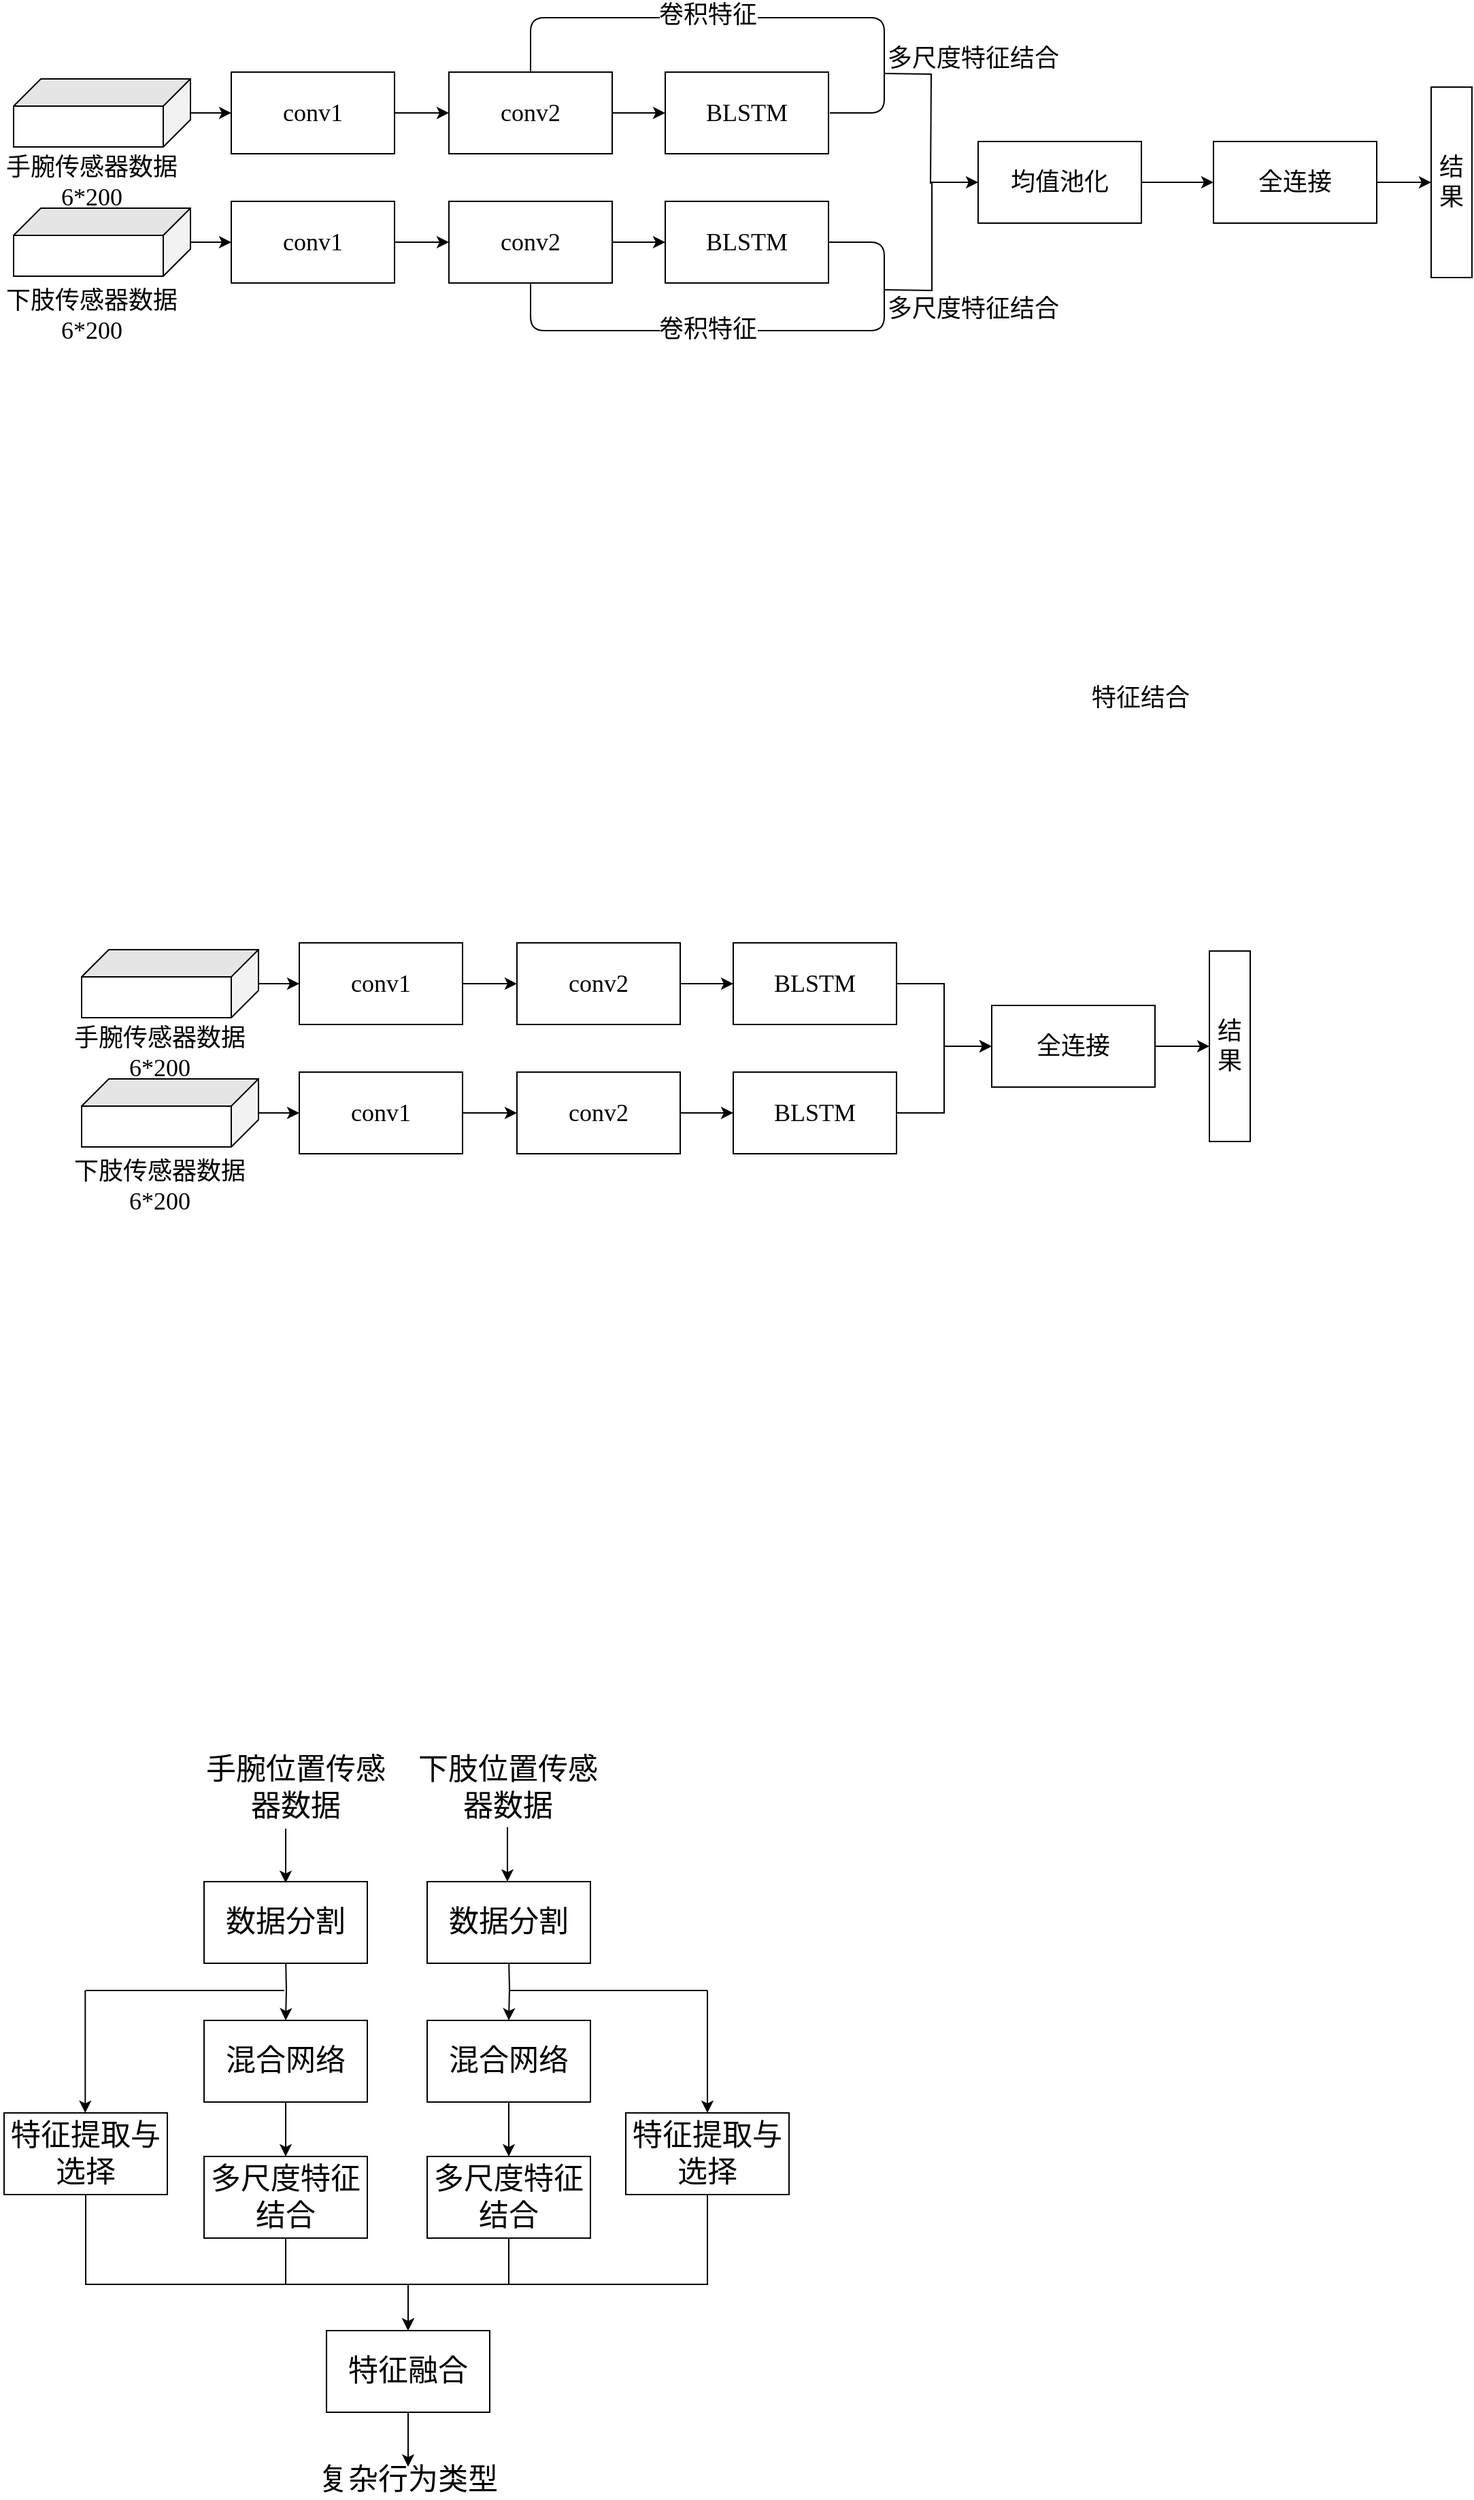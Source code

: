 <mxfile version="12.8.8" type="github">
  <diagram id="EvPxnbADvzkmD2MDQRhz" name="Page-1">
    <mxGraphModel dx="2150" dy="659" grid="1" gridSize="10" guides="1" tooltips="1" connect="1" arrows="1" fold="1" page="1" pageScale="1" pageWidth="827" pageHeight="1169" math="0" shadow="0">
      <root>
        <mxCell id="0" />
        <mxCell id="1" parent="0" />
        <mxCell id="ZajGLMz7-wL5BJP9ULkT-1" value="" style="edgeStyle=orthogonalEdgeStyle;rounded=0;orthogonalLoop=1;jettySize=auto;html=1;fontFamily=Times New Roman;fontSize=18;fontColor=#000000;" parent="1" source="ZajGLMz7-wL5BJP9ULkT-2" target="ZajGLMz7-wL5BJP9ULkT-4" edge="1">
          <mxGeometry relative="1" as="geometry" />
        </mxCell>
        <mxCell id="ZajGLMz7-wL5BJP9ULkT-2" value="&lt;font style=&quot;font-size: 18px;&quot;&gt;conv1&lt;/font&gt;" style="rounded=0;whiteSpace=wrap;html=1;fontFamily=Times New Roman;fontSize=18;fontColor=#000000;" parent="1" vertex="1">
          <mxGeometry x="150" y="200" width="120" height="60" as="geometry" />
        </mxCell>
        <mxCell id="ZajGLMz7-wL5BJP9ULkT-3" value="" style="edgeStyle=orthogonalEdgeStyle;rounded=0;orthogonalLoop=1;jettySize=auto;html=1;fontFamily=Times New Roman;fontSize=18;fontColor=#000000;" parent="1" source="ZajGLMz7-wL5BJP9ULkT-4" target="ZajGLMz7-wL5BJP9ULkT-6" edge="1">
          <mxGeometry relative="1" as="geometry" />
        </mxCell>
        <mxCell id="ZajGLMz7-wL5BJP9ULkT-4" value="&lt;font style=&quot;font-size: 18px;&quot;&gt;conv2&lt;/font&gt;" style="rounded=0;whiteSpace=wrap;html=1;fontFamily=Times New Roman;fontSize=18;fontColor=#000000;" parent="1" vertex="1">
          <mxGeometry x="310" y="200" width="120" height="60" as="geometry" />
        </mxCell>
        <mxCell id="jn1oiLaQo4bSt4MqMUwo-49" value="" style="edgeStyle=orthogonalEdgeStyle;rounded=0;orthogonalLoop=1;jettySize=auto;html=1;endArrow=none;endFill=0;fontFamily=Times New Roman;fontSize=18;fontColor=#000000;" edge="1" parent="1">
          <mxGeometry relative="1" as="geometry">
            <mxPoint x="630" y="201" as="sourcePoint" />
            <mxPoint x="664" y="282" as="targetPoint" />
          </mxGeometry>
        </mxCell>
        <mxCell id="ZajGLMz7-wL5BJP9ULkT-6" value="BLSTM" style="rounded=0;whiteSpace=wrap;html=1;fontFamily=Times New Roman;fontSize=18;fontColor=#000000;" parent="1" vertex="1">
          <mxGeometry x="469" y="200" width="120" height="60" as="geometry" />
        </mxCell>
        <mxCell id="jn1oiLaQo4bSt4MqMUwo-40" value="" style="edgeStyle=orthogonalEdgeStyle;rounded=0;orthogonalLoop=1;jettySize=auto;html=1;endArrow=classic;endFill=1;fontFamily=Times New Roman;fontSize=18;fontColor=#000000;" edge="1" parent="1" source="jn1oiLaQo4bSt4MqMUwo-36" target="ZajGLMz7-wL5BJP9ULkT-16">
          <mxGeometry relative="1" as="geometry" />
        </mxCell>
        <mxCell id="jn1oiLaQo4bSt4MqMUwo-36" value="均值池化" style="rounded=0;whiteSpace=wrap;html=1;fontFamily=Times New Roman;fontSize=18;fontColor=#000000;" vertex="1" parent="1">
          <mxGeometry x="699" y="251" width="120" height="60" as="geometry" />
        </mxCell>
        <mxCell id="ZajGLMz7-wL5BJP9ULkT-7" value="" style="edgeStyle=orthogonalEdgeStyle;rounded=0;orthogonalLoop=1;jettySize=auto;html=1;fontFamily=Times New Roman;fontSize=18;fontColor=#000000;" parent="1" source="ZajGLMz7-wL5BJP9ULkT-8" target="ZajGLMz7-wL5BJP9ULkT-2" edge="1">
          <mxGeometry relative="1" as="geometry" />
        </mxCell>
        <mxCell id="ZajGLMz7-wL5BJP9ULkT-8" value="" style="shape=cube;whiteSpace=wrap;html=1;boundedLbl=1;backgroundOutline=1;darkOpacity=0.05;darkOpacity2=0.1;direction=south;fontFamily=Times New Roman;fontSize=18;fontColor=#000000;" parent="1" vertex="1">
          <mxGeometry x="-10" y="205" width="130" height="50" as="geometry" />
        </mxCell>
        <mxCell id="ZajGLMz7-wL5BJP9ULkT-9" value="" style="edgeStyle=orthogonalEdgeStyle;rounded=0;orthogonalLoop=1;jettySize=auto;html=1;fontFamily=Times New Roman;fontSize=18;fontColor=#000000;" parent="1" source="ZajGLMz7-wL5BJP9ULkT-10" target="ZajGLMz7-wL5BJP9ULkT-12" edge="1">
          <mxGeometry relative="1" as="geometry" />
        </mxCell>
        <mxCell id="ZajGLMz7-wL5BJP9ULkT-10" value="&lt;font style=&quot;font-size: 18px;&quot;&gt;conv1&lt;/font&gt;" style="rounded=0;whiteSpace=wrap;html=1;fontFamily=Times New Roman;fontSize=18;fontColor=#000000;" parent="1" vertex="1">
          <mxGeometry x="150" y="295" width="120" height="60" as="geometry" />
        </mxCell>
        <mxCell id="ZajGLMz7-wL5BJP9ULkT-11" value="" style="edgeStyle=orthogonalEdgeStyle;rounded=0;orthogonalLoop=1;jettySize=auto;html=1;fontFamily=Times New Roman;fontSize=18;fontColor=#000000;" parent="1" source="ZajGLMz7-wL5BJP9ULkT-12" target="ZajGLMz7-wL5BJP9ULkT-14" edge="1">
          <mxGeometry relative="1" as="geometry" />
        </mxCell>
        <mxCell id="ZajGLMz7-wL5BJP9ULkT-12" value="&lt;font style=&quot;font-size: 18px;&quot;&gt;conv2&lt;/font&gt;" style="rounded=0;whiteSpace=wrap;html=1;fontFamily=Times New Roman;fontSize=18;fontColor=#000000;" parent="1" vertex="1">
          <mxGeometry x="310" y="295" width="120" height="60" as="geometry" />
        </mxCell>
        <mxCell id="jn1oiLaQo4bSt4MqMUwo-39" style="edgeStyle=orthogonalEdgeStyle;rounded=0;orthogonalLoop=1;jettySize=auto;html=1;entryX=0;entryY=0.5;entryDx=0;entryDy=0;endArrow=classic;endFill=1;fontFamily=Times New Roman;fontSize=18;fontColor=#000000;" edge="1" parent="1" target="jn1oiLaQo4bSt4MqMUwo-36">
          <mxGeometry relative="1" as="geometry">
            <mxPoint x="630" y="360" as="sourcePoint" />
          </mxGeometry>
        </mxCell>
        <mxCell id="ZajGLMz7-wL5BJP9ULkT-14" value="BLSTM" style="rounded=0;whiteSpace=wrap;html=1;fontFamily=Times New Roman;fontSize=18;fontColor=#000000;" parent="1" vertex="1">
          <mxGeometry x="469" y="295" width="120" height="60" as="geometry" />
        </mxCell>
        <mxCell id="ZajGLMz7-wL5BJP9ULkT-15" value="" style="edgeStyle=orthogonalEdgeStyle;rounded=0;orthogonalLoop=1;jettySize=auto;html=1;fontFamily=Times New Roman;fontSize=18;fontColor=#000000;" parent="1" source="ZajGLMz7-wL5BJP9ULkT-16" target="ZajGLMz7-wL5BJP9ULkT-17" edge="1">
          <mxGeometry relative="1" as="geometry" />
        </mxCell>
        <mxCell id="ZajGLMz7-wL5BJP9ULkT-16" value="全连接" style="rounded=0;whiteSpace=wrap;html=1;fontFamily=Times New Roman;fontSize=18;fontColor=#000000;" parent="1" vertex="1">
          <mxGeometry x="872" y="251" width="120" height="60" as="geometry" />
        </mxCell>
        <mxCell id="ZajGLMz7-wL5BJP9ULkT-17" value="结果" style="rounded=0;whiteSpace=wrap;html=1;fontFamily=Times New Roman;fontSize=18;fontColor=#000000;" parent="1" vertex="1">
          <mxGeometry x="1032" y="211" width="30" height="140" as="geometry" />
        </mxCell>
        <mxCell id="ZajGLMz7-wL5BJP9ULkT-18" value="" style="edgeStyle=orthogonalEdgeStyle;rounded=0;orthogonalLoop=1;jettySize=auto;html=1;fontFamily=Times New Roman;fontSize=18;fontColor=#000000;" parent="1" source="ZajGLMz7-wL5BJP9ULkT-19" target="ZajGLMz7-wL5BJP9ULkT-10" edge="1">
          <mxGeometry relative="1" as="geometry" />
        </mxCell>
        <mxCell id="ZajGLMz7-wL5BJP9ULkT-19" value="" style="shape=cube;whiteSpace=wrap;html=1;boundedLbl=1;backgroundOutline=1;darkOpacity=0.05;darkOpacity2=0.1;direction=south;fontFamily=Times New Roman;fontSize=18;fontColor=#000000;" parent="1" vertex="1">
          <mxGeometry x="-10" y="300" width="130" height="50" as="geometry" />
        </mxCell>
        <mxCell id="ZajGLMz7-wL5BJP9ULkT-20" value="手腕传感器数据6*200" style="text;html=1;strokeColor=none;fillColor=none;align=center;verticalAlign=middle;whiteSpace=wrap;rounded=0;fontFamily=Times New Roman;fontSize=18;fontColor=#000000;" parent="1" vertex="1">
          <mxGeometry x="-20" y="271" width="135" height="20" as="geometry" />
        </mxCell>
        <mxCell id="ZajGLMz7-wL5BJP9ULkT-21" value="下肢传感器数据6*200" style="text;html=1;strokeColor=none;fillColor=none;align=center;verticalAlign=middle;whiteSpace=wrap;rounded=0;fontFamily=Times New Roman;fontSize=18;fontColor=#000000;" parent="1" vertex="1">
          <mxGeometry x="-20" y="369" width="135" height="20" as="geometry" />
        </mxCell>
        <mxCell id="jn1oiLaQo4bSt4MqMUwo-6" value="" style="edgeStyle=orthogonalEdgeStyle;rounded=0;orthogonalLoop=1;jettySize=auto;html=1;fontFamily=Times New Roman;fontSize=18;" edge="1" parent="1" source="jn1oiLaQo4bSt4MqMUwo-7" target="jn1oiLaQo4bSt4MqMUwo-9">
          <mxGeometry relative="1" as="geometry" />
        </mxCell>
        <mxCell id="jn1oiLaQo4bSt4MqMUwo-7" value="&lt;font style=&quot;font-size: 18px;&quot;&gt;conv1&lt;/font&gt;" style="rounded=0;whiteSpace=wrap;html=1;fontFamily=Times New Roman;fontSize=18;" vertex="1" parent="1">
          <mxGeometry x="200" y="840" width="120" height="60" as="geometry" />
        </mxCell>
        <mxCell id="jn1oiLaQo4bSt4MqMUwo-8" value="" style="edgeStyle=orthogonalEdgeStyle;rounded=0;orthogonalLoop=1;jettySize=auto;html=1;fontFamily=Times New Roman;fontSize=18;" edge="1" parent="1" source="jn1oiLaQo4bSt4MqMUwo-9" target="jn1oiLaQo4bSt4MqMUwo-11">
          <mxGeometry relative="1" as="geometry" />
        </mxCell>
        <mxCell id="jn1oiLaQo4bSt4MqMUwo-9" value="&lt;font style=&quot;font-size: 18px;&quot;&gt;conv2&lt;/font&gt;" style="rounded=0;whiteSpace=wrap;html=1;fontFamily=Times New Roman;fontSize=18;" vertex="1" parent="1">
          <mxGeometry x="360" y="840" width="120" height="60" as="geometry" />
        </mxCell>
        <mxCell id="jn1oiLaQo4bSt4MqMUwo-10" value="" style="edgeStyle=orthogonalEdgeStyle;rounded=0;orthogonalLoop=1;jettySize=auto;html=1;fontFamily=Times New Roman;fontSize=18;" edge="1" parent="1" source="jn1oiLaQo4bSt4MqMUwo-11" target="jn1oiLaQo4bSt4MqMUwo-21">
          <mxGeometry relative="1" as="geometry" />
        </mxCell>
        <mxCell id="jn1oiLaQo4bSt4MqMUwo-11" value="BLSTM" style="rounded=0;whiteSpace=wrap;html=1;fontFamily=Times New Roman;fontSize=18;" vertex="1" parent="1">
          <mxGeometry x="519" y="840" width="120" height="60" as="geometry" />
        </mxCell>
        <mxCell id="jn1oiLaQo4bSt4MqMUwo-12" value="" style="edgeStyle=orthogonalEdgeStyle;rounded=0;orthogonalLoop=1;jettySize=auto;html=1;fontFamily=Times New Roman;fontSize=18;" edge="1" parent="1" source="jn1oiLaQo4bSt4MqMUwo-13" target="jn1oiLaQo4bSt4MqMUwo-7">
          <mxGeometry relative="1" as="geometry" />
        </mxCell>
        <mxCell id="jn1oiLaQo4bSt4MqMUwo-13" value="" style="shape=cube;whiteSpace=wrap;html=1;boundedLbl=1;backgroundOutline=1;darkOpacity=0.05;darkOpacity2=0.1;direction=south;fontFamily=Times New Roman;fontSize=18;" vertex="1" parent="1">
          <mxGeometry x="40" y="845" width="130" height="50" as="geometry" />
        </mxCell>
        <mxCell id="jn1oiLaQo4bSt4MqMUwo-14" value="" style="edgeStyle=orthogonalEdgeStyle;rounded=0;orthogonalLoop=1;jettySize=auto;html=1;fontFamily=Times New Roman;fontSize=18;" edge="1" parent="1" source="jn1oiLaQo4bSt4MqMUwo-15" target="jn1oiLaQo4bSt4MqMUwo-17">
          <mxGeometry relative="1" as="geometry" />
        </mxCell>
        <mxCell id="jn1oiLaQo4bSt4MqMUwo-15" value="&lt;font style=&quot;font-size: 18px;&quot;&gt;conv1&lt;/font&gt;" style="rounded=0;whiteSpace=wrap;html=1;fontFamily=Times New Roman;fontSize=18;" vertex="1" parent="1">
          <mxGeometry x="200" y="935" width="120" height="60" as="geometry" />
        </mxCell>
        <mxCell id="jn1oiLaQo4bSt4MqMUwo-16" value="" style="edgeStyle=orthogonalEdgeStyle;rounded=0;orthogonalLoop=1;jettySize=auto;html=1;fontFamily=Times New Roman;fontSize=18;" edge="1" parent="1" source="jn1oiLaQo4bSt4MqMUwo-17" target="jn1oiLaQo4bSt4MqMUwo-19">
          <mxGeometry relative="1" as="geometry" />
        </mxCell>
        <mxCell id="jn1oiLaQo4bSt4MqMUwo-17" value="&lt;font style=&quot;font-size: 18px;&quot;&gt;conv2&lt;/font&gt;" style="rounded=0;whiteSpace=wrap;html=1;fontFamily=Times New Roman;fontSize=18;" vertex="1" parent="1">
          <mxGeometry x="360" y="935" width="120" height="60" as="geometry" />
        </mxCell>
        <mxCell id="jn1oiLaQo4bSt4MqMUwo-18" value="" style="edgeStyle=orthogonalEdgeStyle;rounded=0;orthogonalLoop=1;jettySize=auto;html=1;fontFamily=Times New Roman;fontSize=18;" edge="1" parent="1" source="jn1oiLaQo4bSt4MqMUwo-19" target="jn1oiLaQo4bSt4MqMUwo-21">
          <mxGeometry relative="1" as="geometry" />
        </mxCell>
        <mxCell id="jn1oiLaQo4bSt4MqMUwo-19" value="BLSTM" style="rounded=0;whiteSpace=wrap;html=1;fontFamily=Times New Roman;fontSize=18;" vertex="1" parent="1">
          <mxGeometry x="519" y="935" width="120" height="60" as="geometry" />
        </mxCell>
        <mxCell id="jn1oiLaQo4bSt4MqMUwo-20" value="" style="edgeStyle=orthogonalEdgeStyle;rounded=0;orthogonalLoop=1;jettySize=auto;html=1;fontFamily=Times New Roman;fontSize=18;" edge="1" parent="1" source="jn1oiLaQo4bSt4MqMUwo-21" target="jn1oiLaQo4bSt4MqMUwo-22">
          <mxGeometry relative="1" as="geometry" />
        </mxCell>
        <mxCell id="jn1oiLaQo4bSt4MqMUwo-21" value="全连接" style="rounded=0;whiteSpace=wrap;html=1;fontFamily=Times New Roman;fontSize=18;" vertex="1" parent="1">
          <mxGeometry x="709" y="886" width="120" height="60" as="geometry" />
        </mxCell>
        <mxCell id="jn1oiLaQo4bSt4MqMUwo-22" value="结果" style="rounded=0;whiteSpace=wrap;html=1;fontFamily=Times New Roman;fontSize=18;" vertex="1" parent="1">
          <mxGeometry x="869" y="846" width="30" height="140" as="geometry" />
        </mxCell>
        <mxCell id="jn1oiLaQo4bSt4MqMUwo-23" value="" style="edgeStyle=orthogonalEdgeStyle;rounded=0;orthogonalLoop=1;jettySize=auto;html=1;fontFamily=Times New Roman;fontSize=18;" edge="1" parent="1" source="jn1oiLaQo4bSt4MqMUwo-24" target="jn1oiLaQo4bSt4MqMUwo-15">
          <mxGeometry relative="1" as="geometry" />
        </mxCell>
        <mxCell id="jn1oiLaQo4bSt4MqMUwo-24" value="" style="shape=cube;whiteSpace=wrap;html=1;boundedLbl=1;backgroundOutline=1;darkOpacity=0.05;darkOpacity2=0.1;direction=south;fontFamily=Times New Roman;fontSize=18;" vertex="1" parent="1">
          <mxGeometry x="40" y="940" width="130" height="50" as="geometry" />
        </mxCell>
        <mxCell id="jn1oiLaQo4bSt4MqMUwo-25" value="手腕传感器数据6*200" style="text;html=1;strokeColor=none;fillColor=none;align=center;verticalAlign=middle;whiteSpace=wrap;rounded=0;fontFamily=Times New Roman;fontSize=18;" vertex="1" parent="1">
          <mxGeometry x="30" y="911" width="135" height="20" as="geometry" />
        </mxCell>
        <mxCell id="jn1oiLaQo4bSt4MqMUwo-26" value="下肢传感器数据6*200" style="text;html=1;strokeColor=none;fillColor=none;align=center;verticalAlign=middle;whiteSpace=wrap;rounded=0;fontFamily=Times New Roman;fontSize=18;" vertex="1" parent="1">
          <mxGeometry x="30" y="1009" width="135" height="20" as="geometry" />
        </mxCell>
        <mxCell id="jn1oiLaQo4bSt4MqMUwo-33" value="特征结合" style="text;html=1;strokeColor=none;fillColor=none;align=center;verticalAlign=middle;whiteSpace=wrap;rounded=0;fontFamily=Times New Roman;fontSize=18;" vertex="1" parent="1">
          <mxGeometry x="768" y="650" width="101" height="20" as="geometry" />
        </mxCell>
        <mxCell id="jn1oiLaQo4bSt4MqMUwo-43" value="" style="endArrow=none;html=1;fontFamily=Times New Roman;fontSize=18;exitX=0.5;exitY=1;exitDx=0;exitDy=0;entryX=1;entryY=0.5;entryDx=0;entryDy=0;fontColor=#000000;" edge="1" parent="1" source="ZajGLMz7-wL5BJP9ULkT-12" target="ZajGLMz7-wL5BJP9ULkT-14">
          <mxGeometry width="50" height="50" relative="1" as="geometry">
            <mxPoint x="369" y="450" as="sourcePoint" />
            <mxPoint x="630" y="325" as="targetPoint" />
            <Array as="points">
              <mxPoint x="370" y="390" />
              <mxPoint x="630" y="390" />
              <mxPoint x="630" y="325" />
            </Array>
          </mxGeometry>
        </mxCell>
        <mxCell id="jn1oiLaQo4bSt4MqMUwo-51" value="卷积特征" style="text;html=1;align=center;verticalAlign=middle;resizable=0;points=[];labelBackgroundColor=#ffffff;fontSize=18;fontFamily=Times New Roman;fontColor=#000000;" vertex="1" connectable="0" parent="jn1oiLaQo4bSt4MqMUwo-43">
          <mxGeometry x="-0.381" y="-2" relative="1" as="geometry">
            <mxPoint x="40.86" y="-3" as="offset" />
          </mxGeometry>
        </mxCell>
        <mxCell id="jn1oiLaQo4bSt4MqMUwo-46" value="" style="endArrow=none;html=1;fontFamily=Times New Roman;fontSize=18;exitX=0.5;exitY=0;exitDx=0;exitDy=0;fontColor=#000000;" edge="1" parent="1" source="ZajGLMz7-wL5BJP9ULkT-4">
          <mxGeometry width="50" height="50" relative="1" as="geometry">
            <mxPoint x="390" y="120" as="sourcePoint" />
            <mxPoint x="590" y="230" as="targetPoint" />
            <Array as="points">
              <mxPoint x="370" y="160" />
              <mxPoint x="630" y="160" />
              <mxPoint x="630" y="230" />
            </Array>
          </mxGeometry>
        </mxCell>
        <mxCell id="jn1oiLaQo4bSt4MqMUwo-50" value="卷积特征" style="text;html=1;align=center;verticalAlign=middle;resizable=0;points=[];labelBackgroundColor=#ffffff;fontSize=18;fontFamily=Times New Roman;fontColor=#000000;" vertex="1" connectable="0" parent="jn1oiLaQo4bSt4MqMUwo-46">
          <mxGeometry x="-0.363" y="2" relative="1" as="geometry">
            <mxPoint x="39.66" as="offset" />
          </mxGeometry>
        </mxCell>
        <mxCell id="jn1oiLaQo4bSt4MqMUwo-52" value="多尺度特征结合" style="text;html=1;strokeColor=none;fillColor=none;align=center;verticalAlign=middle;whiteSpace=wrap;rounded=0;fontFamily=Times New Roman;fontSize=18;fontColor=#000000;" vertex="1" parent="1">
          <mxGeometry x="630" y="180" width="131" height="20" as="geometry" />
        </mxCell>
        <mxCell id="jn1oiLaQo4bSt4MqMUwo-53" value="多尺度特征结合" style="text;html=1;strokeColor=none;fillColor=none;align=center;verticalAlign=middle;whiteSpace=wrap;rounded=0;fontFamily=Times New Roman;fontSize=18;fontColor=#000000;" vertex="1" parent="1">
          <mxGeometry x="630" y="364" width="131" height="20" as="geometry" />
        </mxCell>
        <mxCell id="jn1oiLaQo4bSt4MqMUwo-83" value="" style="edgeStyle=orthogonalEdgeStyle;rounded=0;orthogonalLoop=1;jettySize=auto;html=1;endArrow=classic;endFill=1;fontFamily=Times New Roman;fontSize=22;fontColor=#000000;" edge="1" parent="1" source="jn1oiLaQo4bSt4MqMUwo-56" target="jn1oiLaQo4bSt4MqMUwo-59">
          <mxGeometry relative="1" as="geometry" />
        </mxCell>
        <mxCell id="jn1oiLaQo4bSt4MqMUwo-56" value="混合网络" style="rounded=0;whiteSpace=wrap;html=1;fontFamily=Times New Roman;fontSize=22;fontColor=#000000;" vertex="1" parent="1">
          <mxGeometry x="294" y="1632" width="120" height="60" as="geometry" />
        </mxCell>
        <mxCell id="jn1oiLaQo4bSt4MqMUwo-69" value="" style="edgeStyle=orthogonalEdgeStyle;rounded=0;orthogonalLoop=1;jettySize=auto;html=1;endArrow=classic;endFill=1;fontFamily=Times New Roman;fontSize=22;fontColor=#000000;" edge="1" parent="1" source="jn1oiLaQo4bSt4MqMUwo-59" target="jn1oiLaQo4bSt4MqMUwo-68">
          <mxGeometry relative="1" as="geometry" />
        </mxCell>
        <mxCell id="jn1oiLaQo4bSt4MqMUwo-59" value="多尺度特征结合" style="rounded=0;whiteSpace=wrap;html=1;fontFamily=Times New Roman;fontSize=22;fontColor=#000000;" vertex="1" parent="1">
          <mxGeometry x="294" y="1732" width="120" height="60" as="geometry" />
        </mxCell>
        <mxCell id="jn1oiLaQo4bSt4MqMUwo-110" value="" style="edgeStyle=orthogonalEdgeStyle;rounded=0;orthogonalLoop=1;jettySize=auto;html=1;endArrow=classic;endFill=1;fontFamily=Times New Roman;fontSize=22;fontColor=#000000;entryX=0.5;entryY=0;entryDx=0;entryDy=0;" edge="1" parent="1" source="jn1oiLaQo4bSt4MqMUwo-68" target="jn1oiLaQo4bSt4MqMUwo-72">
          <mxGeometry relative="1" as="geometry">
            <mxPoint x="280" y="1970" as="targetPoint" />
          </mxGeometry>
        </mxCell>
        <mxCell id="jn1oiLaQo4bSt4MqMUwo-68" value="特征融合" style="rounded=0;whiteSpace=wrap;html=1;fontFamily=Times New Roman;fontSize=22;fontColor=#000000;" vertex="1" parent="1">
          <mxGeometry x="220" y="1860" width="120" height="60" as="geometry" />
        </mxCell>
        <mxCell id="jn1oiLaQo4bSt4MqMUwo-74" value="" style="edgeStyle=orthogonalEdgeStyle;rounded=0;orthogonalLoop=1;jettySize=auto;html=1;endArrow=none;endFill=0;fontFamily=Times New Roman;fontSize=22;fontColor=#000000;exitX=0.5;exitY=1;exitDx=0;exitDy=0;" edge="1" parent="1" source="jn1oiLaQo4bSt4MqMUwo-64">
          <mxGeometry relative="1" as="geometry">
            <mxPoint x="494" y="1810" as="sourcePoint" />
            <mxPoint x="354" y="1826" as="targetPoint" />
            <Array as="points">
              <mxPoint x="500" y="1826" />
            </Array>
          </mxGeometry>
        </mxCell>
        <mxCell id="jn1oiLaQo4bSt4MqMUwo-64" value="特征提取与选择" style="rounded=0;whiteSpace=wrap;html=1;fontFamily=Times New Roman;fontSize=22;fontColor=#000000;" vertex="1" parent="1">
          <mxGeometry x="440" y="1700" width="120" height="60" as="geometry" />
        </mxCell>
        <mxCell id="jn1oiLaQo4bSt4MqMUwo-72" value="复杂行为类型" style="text;html=1;strokeColor=none;fillColor=none;align=center;verticalAlign=middle;whiteSpace=wrap;rounded=0;fontFamily=Times New Roman;fontSize=22;fontColor=#000000;" vertex="1" parent="1">
          <mxGeometry x="197" y="1960" width="166" height="20" as="geometry" />
        </mxCell>
        <mxCell id="jn1oiLaQo4bSt4MqMUwo-85" value="" style="edgeStyle=orthogonalEdgeStyle;rounded=0;orthogonalLoop=1;jettySize=auto;html=1;endArrow=classic;endFill=1;fontFamily=Times New Roman;fontSize=22;fontColor=#000000;" edge="1" parent="1" target="jn1oiLaQo4bSt4MqMUwo-56">
          <mxGeometry relative="1" as="geometry">
            <mxPoint x="354" y="1585" as="sourcePoint" />
          </mxGeometry>
        </mxCell>
        <mxCell id="jn1oiLaQo4bSt4MqMUwo-88" value="" style="edgeStyle=orthogonalEdgeStyle;rounded=0;orthogonalLoop=1;jettySize=auto;html=1;endArrow=classic;endFill=1;fontFamily=Times New Roman;fontSize=22;fontColor=#000000;" edge="1" parent="1" source="jn1oiLaQo4bSt4MqMUwo-89" target="jn1oiLaQo4bSt4MqMUwo-90">
          <mxGeometry relative="1" as="geometry" />
        </mxCell>
        <mxCell id="jn1oiLaQo4bSt4MqMUwo-89" value="混合网络" style="rounded=0;whiteSpace=wrap;html=1;fontFamily=Times New Roman;fontSize=22;fontColor=#000000;" vertex="1" parent="1">
          <mxGeometry x="130" y="1632" width="120" height="60" as="geometry" />
        </mxCell>
        <mxCell id="jn1oiLaQo4bSt4MqMUwo-103" style="edgeStyle=orthogonalEdgeStyle;rounded=0;orthogonalLoop=1;jettySize=auto;html=1;entryX=0.5;entryY=0;entryDx=0;entryDy=0;endArrow=classic;endFill=1;fontFamily=Times New Roman;fontSize=22;fontColor=#000000;" edge="1" parent="1" source="jn1oiLaQo4bSt4MqMUwo-90" target="jn1oiLaQo4bSt4MqMUwo-68">
          <mxGeometry relative="1" as="geometry" />
        </mxCell>
        <mxCell id="jn1oiLaQo4bSt4MqMUwo-90" value="多尺度特征结合" style="rounded=0;whiteSpace=wrap;html=1;fontFamily=Times New Roman;fontSize=22;fontColor=#000000;" vertex="1" parent="1">
          <mxGeometry x="130" y="1732" width="120" height="60" as="geometry" />
        </mxCell>
        <mxCell id="jn1oiLaQo4bSt4MqMUwo-91" value="" style="edgeStyle=orthogonalEdgeStyle;rounded=0;orthogonalLoop=1;jettySize=auto;html=1;endArrow=classic;endFill=1;fontFamily=Times New Roman;fontSize=22;fontColor=#000000;" edge="1" parent="1" target="jn1oiLaQo4bSt4MqMUwo-89">
          <mxGeometry relative="1" as="geometry">
            <mxPoint x="190" y="1585" as="sourcePoint" />
          </mxGeometry>
        </mxCell>
        <mxCell id="jn1oiLaQo4bSt4MqMUwo-99" value="手腕位置传感器数据" style="text;html=1;strokeColor=none;fillColor=none;align=center;verticalAlign=middle;whiteSpace=wrap;rounded=0;fontFamily=Times New Roman;fontSize=22;fontColor=#000000;" vertex="1" parent="1">
          <mxGeometry x="130" y="1451" width="135" height="20" as="geometry" />
        </mxCell>
        <mxCell id="jn1oiLaQo4bSt4MqMUwo-100" value="下肢位置传感器数据" style="text;html=1;strokeColor=none;fillColor=none;align=center;verticalAlign=middle;whiteSpace=wrap;rounded=0;fontFamily=Times New Roman;fontSize=22;fontColor=#000000;" vertex="1" parent="1">
          <mxGeometry x="286" y="1451" width="135" height="20" as="geometry" />
        </mxCell>
        <mxCell id="jn1oiLaQo4bSt4MqMUwo-101" value="" style="endArrow=classic;html=1;fontFamily=Times New Roman;fontSize=22;fontColor=#000000;entryX=0.5;entryY=0;entryDx=0;entryDy=0;" edge="1" parent="1" target="jn1oiLaQo4bSt4MqMUwo-64">
          <mxGeometry width="50" height="50" relative="1" as="geometry">
            <mxPoint x="500" y="1610" as="sourcePoint" />
            <mxPoint x="540" y="1580" as="targetPoint" />
          </mxGeometry>
        </mxCell>
        <mxCell id="jn1oiLaQo4bSt4MqMUwo-102" value="" style="endArrow=none;html=1;fontFamily=Times New Roman;fontSize=22;fontColor=#000000;" edge="1" parent="1">
          <mxGeometry width="50" height="50" relative="1" as="geometry">
            <mxPoint x="354" y="1610" as="sourcePoint" />
            <mxPoint x="500" y="1610" as="targetPoint" />
          </mxGeometry>
        </mxCell>
        <mxCell id="jn1oiLaQo4bSt4MqMUwo-104" value="特征提取与选择" style="rounded=0;whiteSpace=wrap;html=1;fontFamily=Times New Roman;fontSize=22;fontColor=#000000;" vertex="1" parent="1">
          <mxGeometry x="-17" y="1700" width="120" height="60" as="geometry" />
        </mxCell>
        <mxCell id="jn1oiLaQo4bSt4MqMUwo-105" value="" style="endArrow=none;html=1;fontFamily=Times New Roman;fontSize=22;fontColor=#000000;endFill=0;" edge="1" parent="1">
          <mxGeometry width="50" height="50" relative="1" as="geometry">
            <mxPoint x="42.5" y="1826" as="sourcePoint" />
            <mxPoint x="190" y="1826" as="targetPoint" />
          </mxGeometry>
        </mxCell>
        <mxCell id="jn1oiLaQo4bSt4MqMUwo-106" value="" style="endArrow=none;html=1;fontFamily=Times New Roman;fontSize=22;fontColor=#000000;entryX=0.5;entryY=1;entryDx=0;entryDy=0;" edge="1" parent="1" target="jn1oiLaQo4bSt4MqMUwo-104">
          <mxGeometry width="50" height="50" relative="1" as="geometry">
            <mxPoint x="43" y="1826" as="sourcePoint" />
            <mxPoint x="43" y="1780" as="targetPoint" />
          </mxGeometry>
        </mxCell>
        <mxCell id="jn1oiLaQo4bSt4MqMUwo-107" value="" style="endArrow=classic;html=1;fontFamily=Times New Roman;fontSize=22;fontColor=#000000;entryX=0.5;entryY=0;entryDx=0;entryDy=0;" edge="1" parent="1">
          <mxGeometry width="50" height="50" relative="1" as="geometry">
            <mxPoint x="42.66" y="1610" as="sourcePoint" />
            <mxPoint x="42.66" y="1700" as="targetPoint" />
          </mxGeometry>
        </mxCell>
        <mxCell id="jn1oiLaQo4bSt4MqMUwo-108" value="" style="endArrow=none;html=1;fontFamily=Times New Roman;fontSize=22;fontColor=#000000;" edge="1" parent="1">
          <mxGeometry width="50" height="50" relative="1" as="geometry">
            <mxPoint x="43" y="1610" as="sourcePoint" />
            <mxPoint x="189" y="1610" as="targetPoint" />
          </mxGeometry>
        </mxCell>
        <mxCell id="jn1oiLaQo4bSt4MqMUwo-111" value="数据分割" style="rounded=0;whiteSpace=wrap;html=1;fontFamily=Times New Roman;fontSize=22;fontColor=#000000;" vertex="1" parent="1">
          <mxGeometry x="130" y="1530" width="120" height="60" as="geometry" />
        </mxCell>
        <mxCell id="jn1oiLaQo4bSt4MqMUwo-114" value="数据分割" style="rounded=0;whiteSpace=wrap;html=1;fontFamily=Times New Roman;fontSize=22;fontColor=#000000;" vertex="1" parent="1">
          <mxGeometry x="294" y="1530" width="120" height="60" as="geometry" />
        </mxCell>
        <mxCell id="jn1oiLaQo4bSt4MqMUwo-115" style="edgeStyle=orthogonalEdgeStyle;rounded=0;orthogonalLoop=1;jettySize=auto;html=1;exitX=0.5;exitY=1;exitDx=0;exitDy=0;endArrow=classic;endFill=1;fontFamily=Times New Roman;fontSize=22;fontColor=#000000;" edge="1" parent="1" source="jn1oiLaQo4bSt4MqMUwo-100" target="jn1oiLaQo4bSt4MqMUwo-100">
          <mxGeometry relative="1" as="geometry" />
        </mxCell>
        <mxCell id="jn1oiLaQo4bSt4MqMUwo-119" value="" style="endArrow=classic;html=1;fontFamily=Times New Roman;fontSize=22;fontColor=#000000;" edge="1" parent="1">
          <mxGeometry width="50" height="50" relative="1" as="geometry">
            <mxPoint x="353" y="1490" as="sourcePoint" />
            <mxPoint x="353" y="1530" as="targetPoint" />
          </mxGeometry>
        </mxCell>
        <mxCell id="jn1oiLaQo4bSt4MqMUwo-120" value="" style="endArrow=classic;html=1;fontFamily=Times New Roman;fontSize=22;fontColor=#000000;" edge="1" parent="1">
          <mxGeometry width="50" height="50" relative="1" as="geometry">
            <mxPoint x="190" y="1491.0" as="sourcePoint" />
            <mxPoint x="190" y="1531.0" as="targetPoint" />
          </mxGeometry>
        </mxCell>
      </root>
    </mxGraphModel>
  </diagram>
</mxfile>
